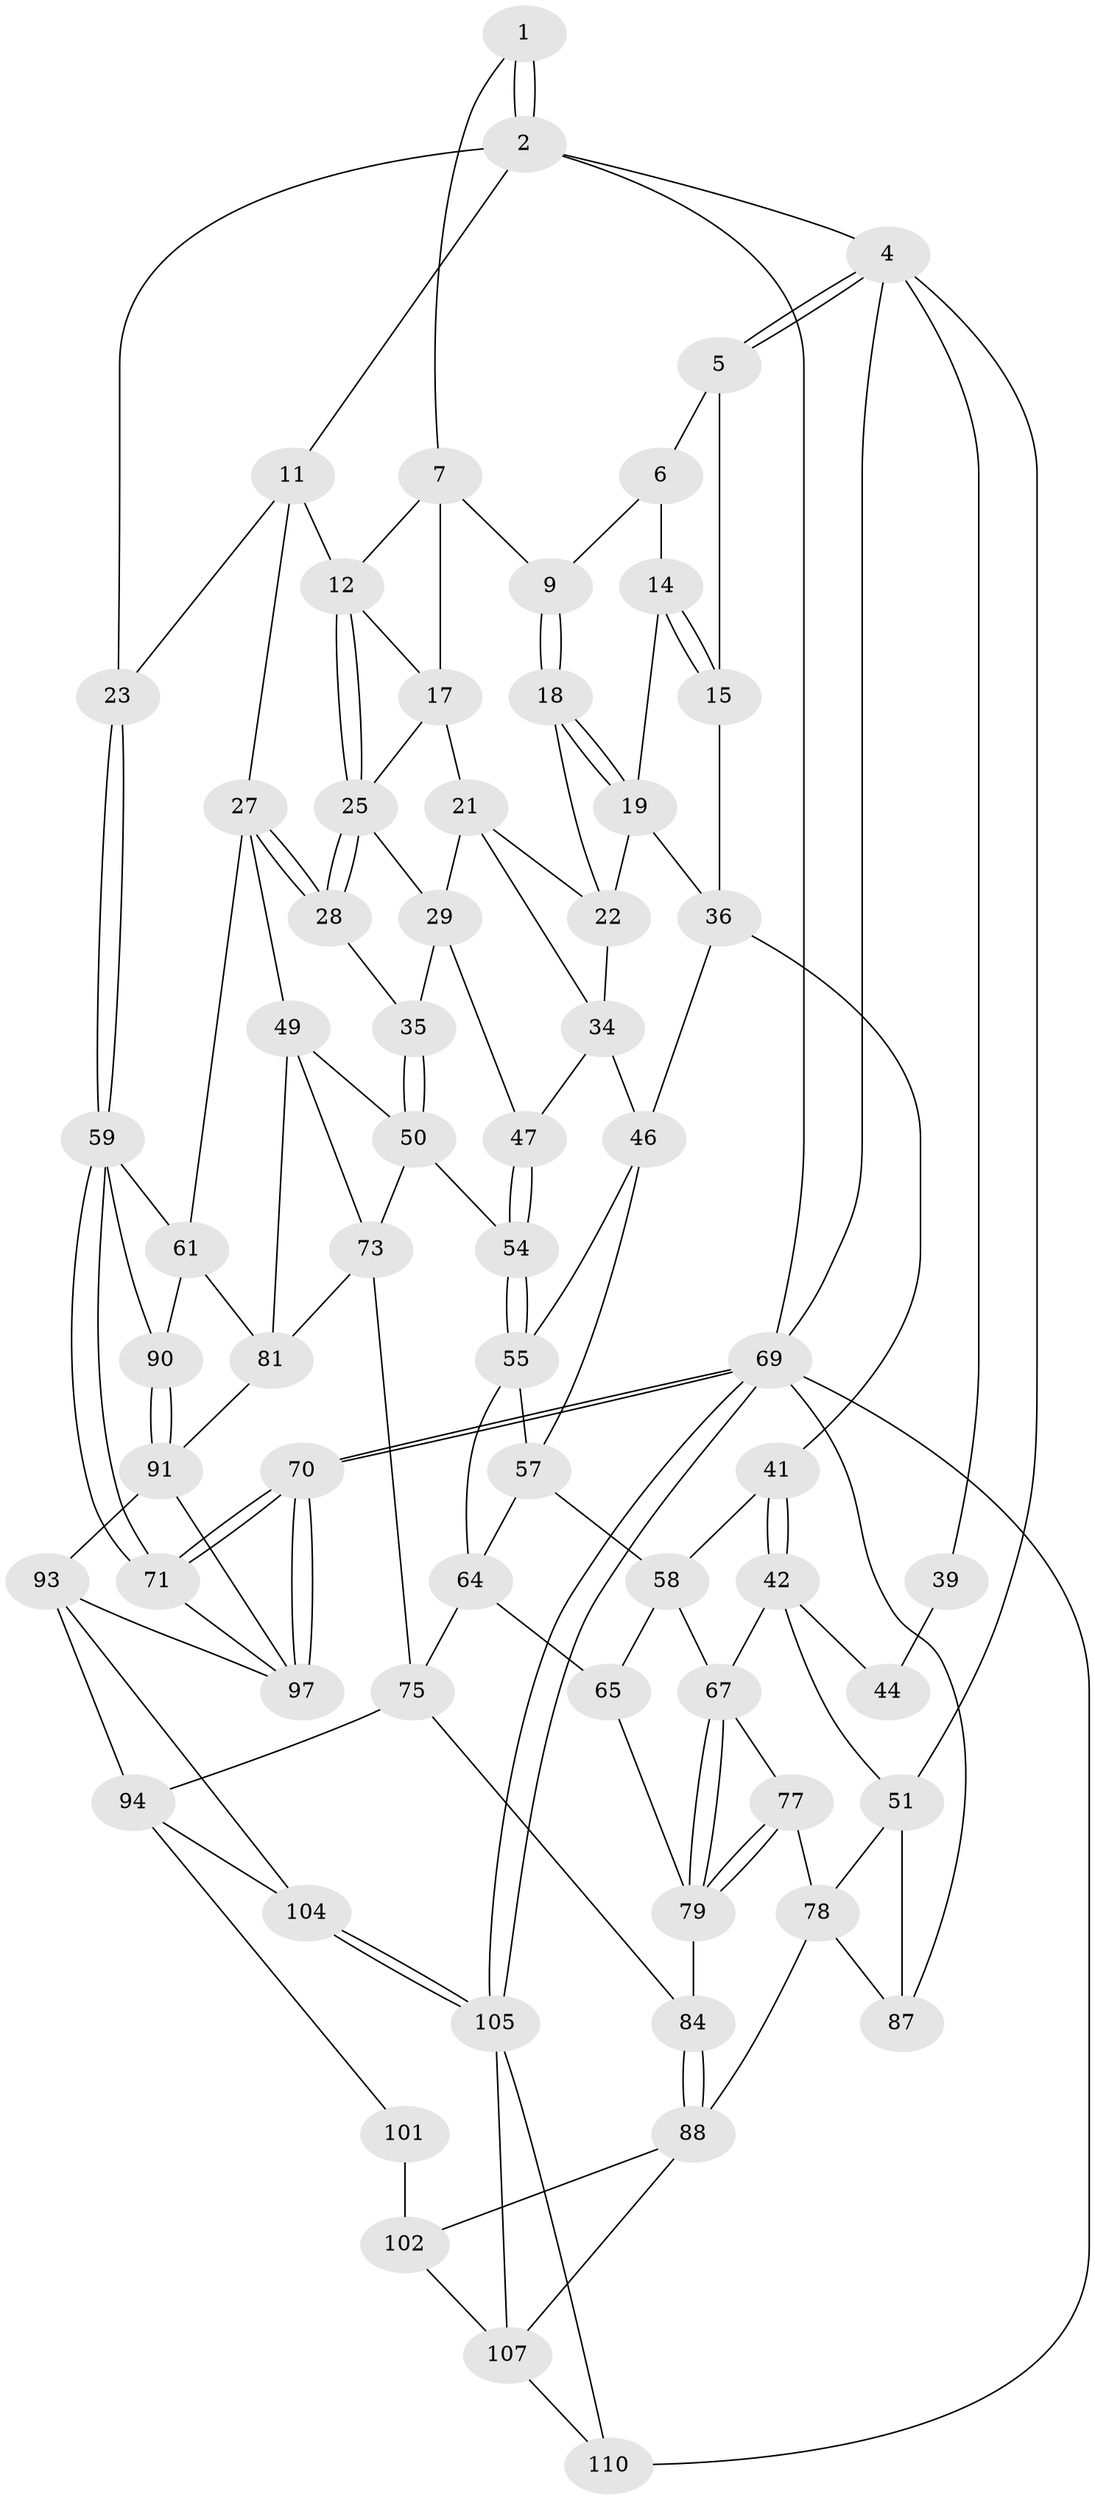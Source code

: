 // Generated by graph-tools (version 1.1) at 2025/24/03/03/25 07:24:32]
// undirected, 65 vertices, 140 edges
graph export_dot {
graph [start="1"]
  node [color=gray90,style=filled];
  1 [pos="+0.5124706981700728+0"];
  2 [pos="+0.7415102984230502+0",super="+3"];
  4 [pos="+0+0",super="+38"];
  5 [pos="+0.03343527972471614+0"];
  6 [pos="+0.40031732053014796+0",super="+10"];
  7 [pos="+0.5068744209140191+0",super="+8"];
  9 [pos="+0.4315352815272244+0.09696251686917365"];
  11 [pos="+0.6993180738569008+0.014348689970899393",super="+24"];
  12 [pos="+0.6766472475403315+0.05455094529061791",super="+13"];
  14 [pos="+0.2522222815529063+0.1415705088678304"];
  15 [pos="+0.21734212037752876+0.15375915210302216",super="+16"];
  17 [pos="+0.4977637686396518+0.10416348482418328",super="+20"];
  18 [pos="+0.4014949503700796+0.15857899770117315"];
  19 [pos="+0.31615935895355074+0.16120737027363083",super="+33"];
  21 [pos="+0.49800666606308913+0.16405192539053134",super="+31"];
  22 [pos="+0.4189681828423481+0.17843093681966873",super="+32"];
  23 [pos="+1+0"];
  25 [pos="+0.6433596105553298+0.125064508394417",super="+26"];
  27 [pos="+0.8331460750594338+0.283835903487478",super="+48"];
  28 [pos="+0.7143147959427599+0.21979574601318141"];
  29 [pos="+0.5776339921556355+0.26474174046975346",super="+30"];
  34 [pos="+0.4509905064696298+0.24136819174934224",super="+45"];
  35 [pos="+0.6302870090334444+0.27831963297294343"];
  36 [pos="+0.3674816665460023+0.27713667876452985",super="+37"];
  39 [pos="+0+0.18851083649329198",super="+40"];
  41 [pos="+0.23089156477466746+0.3181191778437474"];
  42 [pos="+0.1730369582315738+0.38591278947022845",super="+43"];
  44 [pos="+0.09381849405320246+0.2953604406933608"];
  46 [pos="+0.4266095215251146+0.3350616165468784",super="+56"];
  47 [pos="+0.5574357135709932+0.29469210891173503"];
  49 [pos="+0.7527383051765554+0.36960331350618025",super="+72"];
  50 [pos="+0.7030503942480318+0.3582017630373395",super="+53"];
  51 [pos="+0.07388306922132162+0.43773768989023076",super="+52"];
  54 [pos="+0.5336296607682992+0.38474507672300357"];
  55 [pos="+0.5026824337377871+0.39292134647255206",super="+62"];
  57 [pos="+0.41239699162303173+0.364195125195796",super="+63"];
  58 [pos="+0.34175159485149686+0.3801847666737344",super="+66"];
  59 [pos="+1+0.5382833611265696",super="+60"];
  61 [pos="+0.8824997037884078+0.4427363081513708",super="+80"];
  64 [pos="+0.35793874226438205+0.4716586048820502",super="+76"];
  65 [pos="+0.34650820418347816+0.47662505810129824"];
  67 [pos="+0.25305910039248186+0.4594165330840074",super="+68"];
  69 [pos="+1+1",super="+89"];
  70 [pos="+1+1"];
  71 [pos="+1+0.7883882113669624",super="+96"];
  73 [pos="+0.5781977036939735+0.4348029315865342",super="+74"];
  75 [pos="+0.46625411873236994+0.6363293489351455",super="+83"];
  77 [pos="+0.2234683213515058+0.5569609221412877"];
  78 [pos="+0.19290808247805186+0.5662890461890842",super="+86"];
  79 [pos="+0.29829920956617223+0.5807191869130873",super="+82"];
  81 [pos="+0.6667349500899324+0.5586013574372425",super="+85"];
  84 [pos="+0.3834809846428612+0.6492997187105175"];
  87 [pos="+0+0.6585039047388492"];
  88 [pos="+0.1546916380243374+0.7436203887432917",super="+103"];
  90 [pos="+0.7684989811636475+0.7006785886429046",super="+95"];
  91 [pos="+0.7645097745789473+0.7130793725868112",super="+92"];
  93 [pos="+0.6012984984485751+0.7327731211713878",super="+99"];
  94 [pos="+0.43780027796452853+0.6690159778748183",super="+100"];
  97 [pos="+0.8651094824805877+0.8317183990523199",super="+98"];
  101 [pos="+0.4022310457249253+0.7756777033785749"];
  102 [pos="+0.2699222263067242+0.8321635068972818",super="+108"];
  104 [pos="+0.5952491817565383+0.9795672734351706"];
  105 [pos="+0.5871819140625792+1",super="+106"];
  107 [pos="+0.35046650949582786+0.9492981171681381",super="+109"];
  110 [pos="+0+1"];
  1 -- 2;
  1 -- 2;
  1 -- 7;
  2 -- 11;
  2 -- 4;
  2 -- 69;
  2 -- 23;
  4 -- 5;
  4 -- 5;
  4 -- 69;
  4 -- 51;
  4 -- 39;
  5 -- 6;
  5 -- 15;
  6 -- 9;
  6 -- 14;
  7 -- 12;
  7 -- 9;
  7 -- 17;
  9 -- 18;
  9 -- 18;
  11 -- 12;
  11 -- 27;
  11 -- 23;
  12 -- 25;
  12 -- 25;
  12 -- 17;
  14 -- 15;
  14 -- 15;
  14 -- 19;
  15 -- 36;
  17 -- 21;
  17 -- 25;
  18 -- 19;
  18 -- 19;
  18 -- 22;
  19 -- 36;
  19 -- 22;
  21 -- 22;
  21 -- 34;
  21 -- 29;
  22 -- 34;
  23 -- 59;
  23 -- 59;
  25 -- 28;
  25 -- 28;
  25 -- 29;
  27 -- 28;
  27 -- 28;
  27 -- 49;
  27 -- 61;
  28 -- 35;
  29 -- 35;
  29 -- 47;
  34 -- 46;
  34 -- 47;
  35 -- 50;
  35 -- 50;
  36 -- 46;
  36 -- 41;
  39 -- 44 [weight=2];
  41 -- 42;
  41 -- 42;
  41 -- 58;
  42 -- 51;
  42 -- 44;
  42 -- 67;
  46 -- 57;
  46 -- 55;
  47 -- 54;
  47 -- 54;
  49 -- 50;
  49 -- 81;
  49 -- 73;
  50 -- 73;
  50 -- 54;
  51 -- 78;
  51 -- 87;
  54 -- 55;
  54 -- 55;
  55 -- 64;
  55 -- 57;
  57 -- 58;
  57 -- 64;
  58 -- 65;
  58 -- 67;
  59 -- 71;
  59 -- 71;
  59 -- 90;
  59 -- 61;
  61 -- 81;
  61 -- 90;
  64 -- 65;
  64 -- 75;
  65 -- 79;
  67 -- 79;
  67 -- 79;
  67 -- 77;
  69 -- 70;
  69 -- 70;
  69 -- 105;
  69 -- 105;
  69 -- 110;
  69 -- 87;
  70 -- 71;
  70 -- 71;
  70 -- 97;
  70 -- 97;
  71 -- 97;
  73 -- 81;
  73 -- 75;
  75 -- 84;
  75 -- 94;
  77 -- 78;
  77 -- 79;
  77 -- 79;
  78 -- 88;
  78 -- 87;
  79 -- 84;
  81 -- 91;
  84 -- 88;
  84 -- 88;
  88 -- 102;
  88 -- 107;
  90 -- 91;
  90 -- 91;
  91 -- 97;
  91 -- 93;
  93 -- 94;
  93 -- 104;
  93 -- 97;
  94 -- 104;
  94 -- 101;
  101 -- 102 [weight=2];
  102 -- 107;
  104 -- 105;
  104 -- 105;
  105 -- 107;
  105 -- 110;
  107 -- 110;
}
